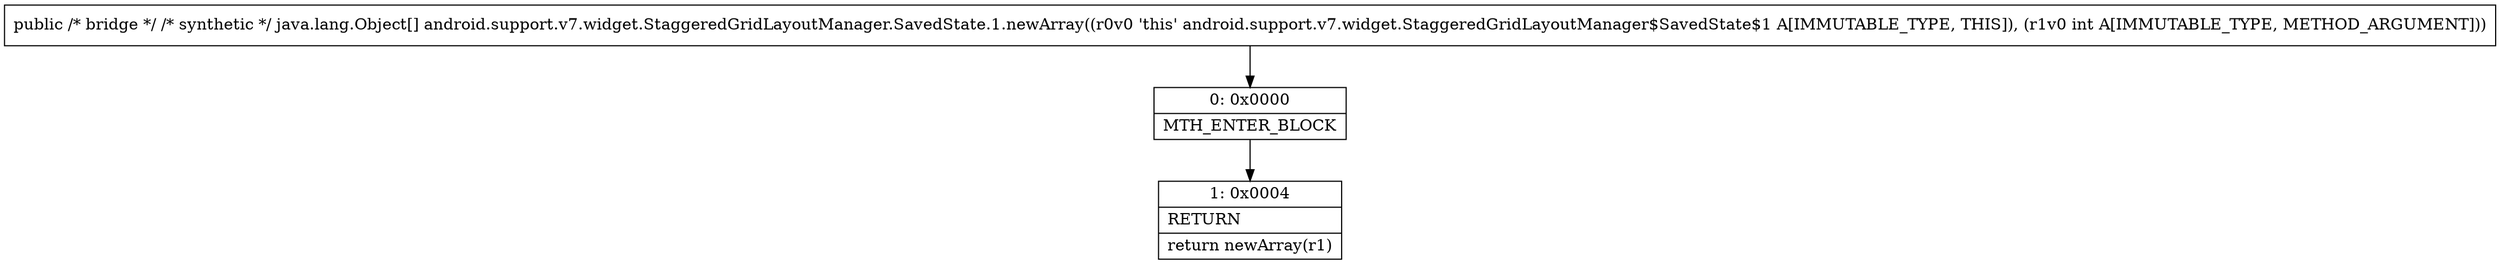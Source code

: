 digraph "CFG forandroid.support.v7.widget.StaggeredGridLayoutManager.SavedState.1.newArray(I)[Ljava\/lang\/Object;" {
Node_0 [shape=record,label="{0\:\ 0x0000|MTH_ENTER_BLOCK\l}"];
Node_1 [shape=record,label="{1\:\ 0x0004|RETURN\l|return newArray(r1)\l}"];
MethodNode[shape=record,label="{public \/* bridge *\/ \/* synthetic *\/ java.lang.Object[] android.support.v7.widget.StaggeredGridLayoutManager.SavedState.1.newArray((r0v0 'this' android.support.v7.widget.StaggeredGridLayoutManager$SavedState$1 A[IMMUTABLE_TYPE, THIS]), (r1v0 int A[IMMUTABLE_TYPE, METHOD_ARGUMENT])) }"];
MethodNode -> Node_0;
Node_0 -> Node_1;
}

